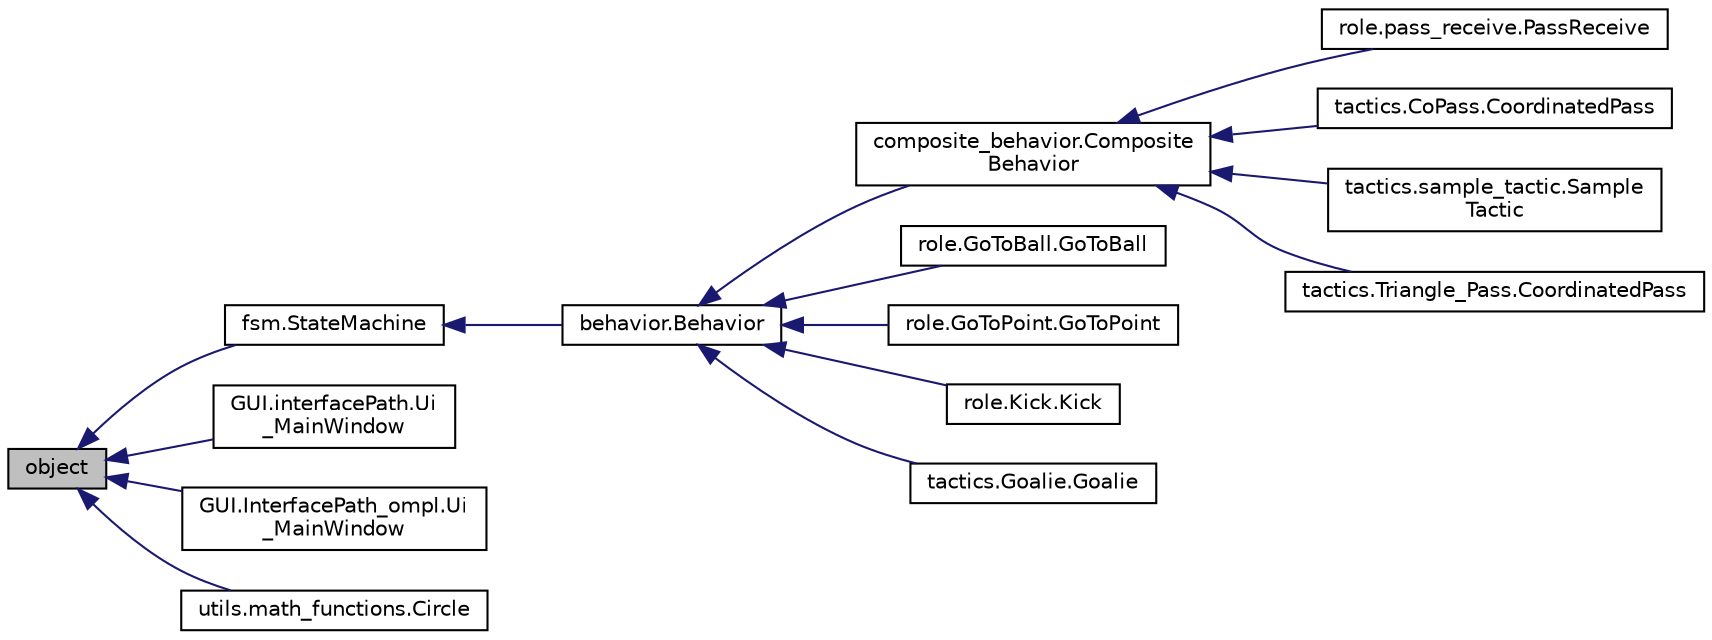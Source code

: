 digraph "object"
{
 // INTERACTIVE_SVG=YES
  edge [fontname="Helvetica",fontsize="10",labelfontname="Helvetica",labelfontsize="10"];
  node [fontname="Helvetica",fontsize="10",shape=record];
  rankdir="LR";
  Node1 [label="object",height=0.2,width=0.4,color="black", fillcolor="grey75", style="filled", fontcolor="black"];
  Node1 -> Node2 [dir="back",color="midnightblue",fontsize="10",style="solid",fontname="Helvetica"];
  Node2 [label="fsm.StateMachine",height=0.2,width=0.4,color="black", fillcolor="white", style="filled",URL="$d4/dd8/classfsm_1_1_state_machine.html"];
  Node2 -> Node3 [dir="back",color="midnightblue",fontsize="10",style="solid",fontname="Helvetica"];
  Node3 [label="behavior.Behavior",height=0.2,width=0.4,color="black", fillcolor="white", style="filled",URL="$d3/d7e/classbehavior_1_1_behavior.html",tooltip="Behavior is an abstract superclass for Skill, Play, etc. "];
  Node3 -> Node4 [dir="back",color="midnightblue",fontsize="10",style="solid",fontname="Helvetica"];
  Node4 [label="composite_behavior.Composite\lBehavior",height=0.2,width=0.4,color="black", fillcolor="white", style="filled",URL="$d8/d31/classcomposite__behavior_1_1_composite_behavior.html",tooltip="A composite behavior is one that has 0+ named subbehaviors this class has methods for making it easy ..."];
  Node4 -> Node5 [dir="back",color="midnightblue",fontsize="10",style="solid",fontname="Helvetica"];
  Node5 [label="role.pass_receive.PassReceive",height=0.2,width=0.4,color="black", fillcolor="white", style="filled",URL="$d8/dde/classrole_1_1pass__receive_1_1_pass_receive.html"];
  Node4 -> Node6 [dir="back",color="midnightblue",fontsize="10",style="solid",fontname="Helvetica"];
  Node6 [label="tactics.CoPass.CoordinatedPass",height=0.2,width=0.4,color="black", fillcolor="white", style="filled",URL="$d7/d46/classtactics_1_1_co_pass_1_1_coordinated_pass.html",tooltip="This handles passing from one bot to another Simply run it and set it&#39;s receive point, the rest is handled for you It starts out by assigning a kicker and a receiver and instructing them to lineup for the pass Once they&#39;re aligned, the kicker kicks and the receiver adjusts itself based on the ball&#39;s movement Note: due to mechanical limitations, a kicker often gets stuck trying to adjust its angle while it&#39;s just outside of it&#39;s aim error threshold. "];
  Node4 -> Node7 [dir="back",color="midnightblue",fontsize="10",style="solid",fontname="Helvetica"];
  Node7 [label="tactics.sample_tactic.Sample\lTactic",height=0.2,width=0.4,color="black", fillcolor="white", style="filled",URL="$d0/dad/classtactics_1_1sample__tactic_1_1_sample_tactic.html"];
  Node4 -> Node8 [dir="back",color="midnightblue",fontsize="10",style="solid",fontname="Helvetica"];
  Node8 [label="tactics.Triangle_Pass.CoordinatedPass",height=0.2,width=0.4,color="black", fillcolor="white", style="filled",URL="$d1/da3/classtactics_1_1_triangle___pass_1_1_coordinated_pass.html",tooltip="This handles passing from one bot to another Simply run it and set it&#39;s receive point, the rest is handled for you It starts out by assigning a kicker and a receiver and instructing them to lineup for the pass Once they&#39;re aligned, the kicker kicks and the receiver adjusts itself based on the ball&#39;s movement Note: due to mechanical limitations, a kicker often gets stuck trying to adjust its angle while it&#39;s just outside of it&#39;s aim error threshold. "];
  Node3 -> Node9 [dir="back",color="midnightblue",fontsize="10",style="solid",fontname="Helvetica"];
  Node9 [label="role.GoToBall.GoToBall",height=0.2,width=0.4,color="black", fillcolor="white", style="filled",URL="$d9/d1f/classrole_1_1_go_to_ball_1_1_go_to_ball.html"];
  Node3 -> Node10 [dir="back",color="midnightblue",fontsize="10",style="solid",fontname="Helvetica"];
  Node10 [label="role.GoToPoint.GoToPoint",height=0.2,width=0.4,color="black", fillcolor="white", style="filled",URL="$d9/dc3/classrole_1_1_go_to_point_1_1_go_to_point.html"];
  Node3 -> Node11 [dir="back",color="midnightblue",fontsize="10",style="solid",fontname="Helvetica"];
  Node11 [label="role.Kick.Kick",height=0.2,width=0.4,color="black", fillcolor="white", style="filled",URL="$d7/d70/classrole_1_1_kick_1_1_kick.html",tooltip="lines up with the ball and the target, then drives up and kicks this differs from PivotKick which get..."];
  Node3 -> Node12 [dir="back",color="midnightblue",fontsize="10",style="solid",fontname="Helvetica"];
  Node12 [label="tactics.Goalie.Goalie",height=0.2,width=0.4,color="black", fillcolor="white", style="filled",URL="$dd/d7c/classtactics_1_1_goalie_1_1_goalie.html"];
  Node1 -> Node13 [dir="back",color="midnightblue",fontsize="10",style="solid",fontname="Helvetica"];
  Node13 [label="GUI.interfacePath.Ui\l_MainWindow",height=0.2,width=0.4,color="black", fillcolor="white", style="filled",URL="$d3/d78/class_g_u_i_1_1interface_path_1_1_ui___main_window.html"];
  Node1 -> Node14 [dir="back",color="midnightblue",fontsize="10",style="solid",fontname="Helvetica"];
  Node14 [label="GUI.InterfacePath_ompl.Ui\l_MainWindow",height=0.2,width=0.4,color="black", fillcolor="white", style="filled",URL="$d2/d44/class_g_u_i_1_1_interface_path__ompl_1_1_ui___main_window.html"];
  Node1 -> Node15 [dir="back",color="midnightblue",fontsize="10",style="solid",fontname="Helvetica"];
  Node15 [label="utils.math_functions.Circle",height=0.2,width=0.4,color="black", fillcolor="white", style="filled",URL="$dd/da5/classutils_1_1math__functions_1_1_circle.html"];
}
